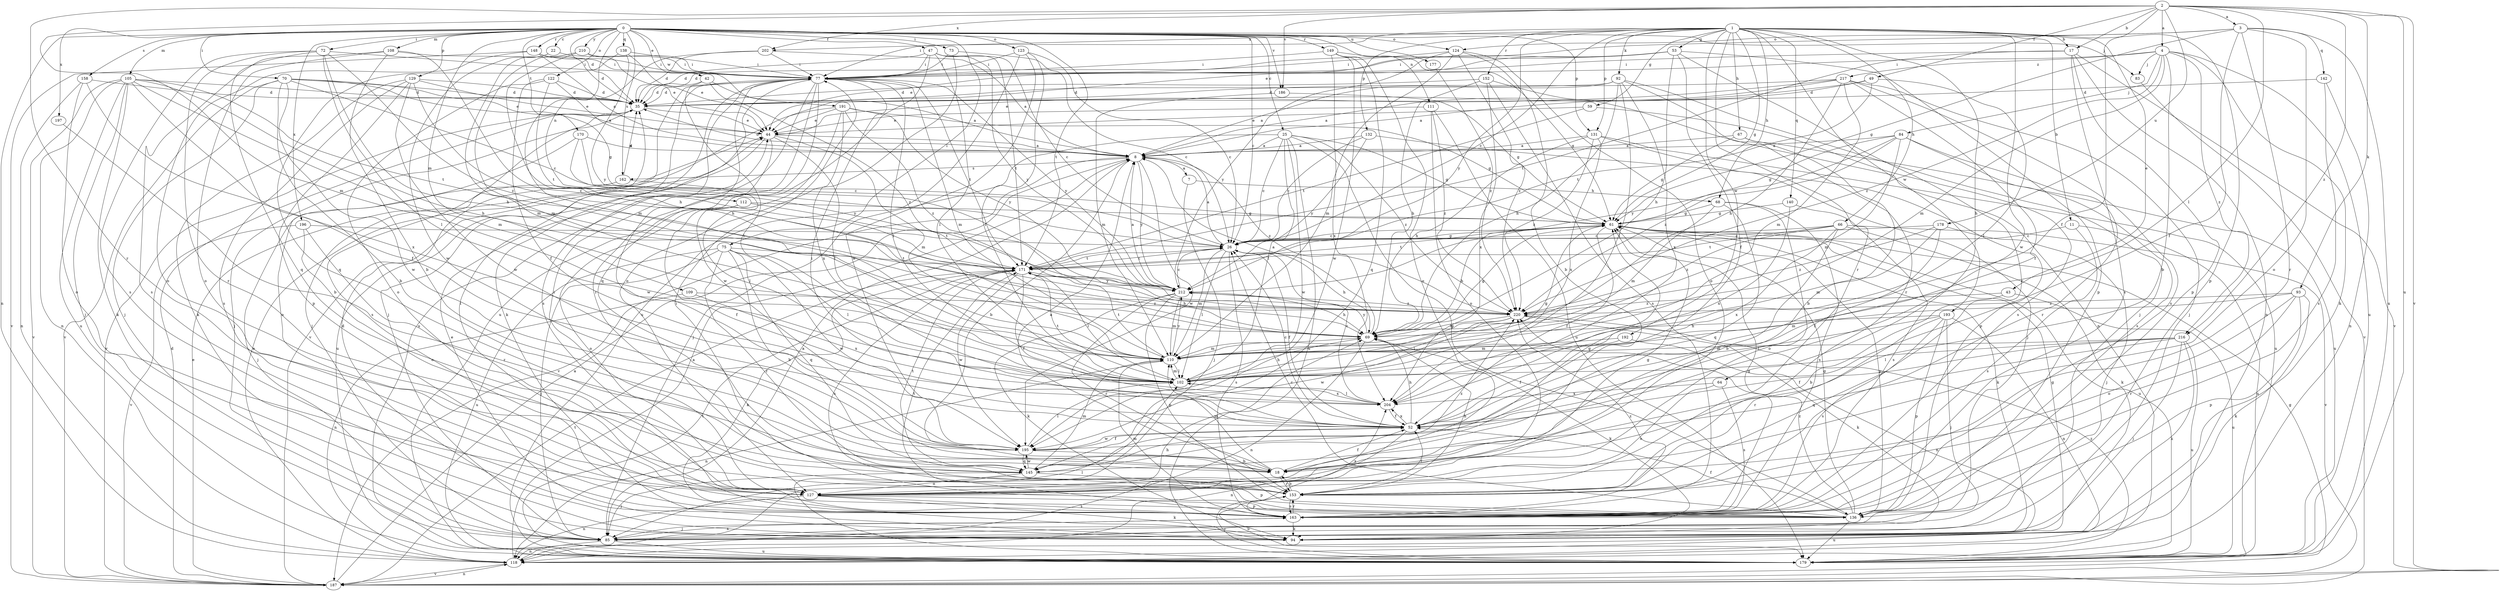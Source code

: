 strict digraph  {
0;
1;
2;
3;
4;
7;
8;
11;
17;
18;
22;
25;
26;
35;
42;
43;
44;
47;
49;
52;
53;
59;
61;
64;
66;
67;
68;
69;
70;
72;
73;
75;
77;
83;
84;
85;
92;
93;
94;
102;
105;
108;
109;
110;
111;
112;
118;
122;
123;
124;
127;
129;
131;
132;
136;
138;
140;
142;
145;
148;
149;
152;
153;
158;
162;
163;
170;
171;
177;
178;
179;
186;
187;
191;
192;
193;
195;
196;
197;
202;
204;
210;
212;
216;
217;
220;
0 -> 22  [label=c];
0 -> 25  [label=c];
0 -> 26  [label=c];
0 -> 35  [label=d];
0 -> 42  [label=e];
0 -> 47  [label=f];
0 -> 70  [label=i];
0 -> 72  [label=i];
0 -> 73  [label=i];
0 -> 75  [label=i];
0 -> 83  [label=j];
0 -> 105  [label=m];
0 -> 108  [label=m];
0 -> 109  [label=m];
0 -> 111  [label=n];
0 -> 112  [label=n];
0 -> 118  [label=n];
0 -> 122  [label=o];
0 -> 123  [label=o];
0 -> 124  [label=o];
0 -> 129  [label=p];
0 -> 131  [label=p];
0 -> 138  [label=q];
0 -> 148  [label=r];
0 -> 149  [label=r];
0 -> 158  [label=s];
0 -> 162  [label=s];
0 -> 170  [label=t];
0 -> 171  [label=t];
0 -> 177  [label=u];
0 -> 186  [label=v];
0 -> 191  [label=w];
0 -> 196  [label=x];
0 -> 197  [label=x];
0 -> 210  [label=y];
1 -> 11  [label=b];
1 -> 17  [label=b];
1 -> 26  [label=c];
1 -> 43  [label=e];
1 -> 53  [label=g];
1 -> 59  [label=g];
1 -> 61  [label=g];
1 -> 64  [label=h];
1 -> 66  [label=h];
1 -> 67  [label=h];
1 -> 68  [label=h];
1 -> 77  [label=i];
1 -> 92  [label=k];
1 -> 131  [label=p];
1 -> 132  [label=p];
1 -> 136  [label=p];
1 -> 140  [label=q];
1 -> 152  [label=r];
1 -> 153  [label=r];
1 -> 192  [label=w];
1 -> 193  [label=w];
1 -> 195  [label=w];
1 -> 202  [label=x];
1 -> 212  [label=y];
2 -> 3  [label=a];
2 -> 4  [label=a];
2 -> 17  [label=b];
2 -> 49  [label=f];
2 -> 52  [label=f];
2 -> 93  [label=k];
2 -> 102  [label=l];
2 -> 110  [label=m];
2 -> 153  [label=r];
2 -> 178  [label=u];
2 -> 179  [label=u];
2 -> 186  [label=v];
2 -> 187  [label=v];
2 -> 202  [label=x];
2 -> 216  [label=z];
3 -> 44  [label=e];
3 -> 52  [label=f];
3 -> 61  [label=g];
3 -> 124  [label=o];
3 -> 127  [label=o];
3 -> 142  [label=q];
3 -> 153  [label=r];
3 -> 179  [label=u];
4 -> 18  [label=b];
4 -> 77  [label=i];
4 -> 83  [label=j];
4 -> 84  [label=j];
4 -> 94  [label=k];
4 -> 110  [label=m];
4 -> 179  [label=u];
4 -> 216  [label=z];
4 -> 217  [label=z];
4 -> 220  [label=z];
7 -> 68  [label=h];
7 -> 85  [label=j];
8 -> 7  [label=a];
8 -> 18  [label=b];
8 -> 35  [label=d];
8 -> 162  [label=s];
8 -> 187  [label=v];
8 -> 195  [label=w];
8 -> 212  [label=y];
8 -> 220  [label=z];
11 -> 26  [label=c];
11 -> 163  [label=s];
11 -> 179  [label=u];
17 -> 77  [label=i];
17 -> 118  [label=n];
17 -> 136  [label=p];
17 -> 163  [label=s];
17 -> 171  [label=t];
17 -> 187  [label=v];
18 -> 8  [label=a];
18 -> 52  [label=f];
18 -> 110  [label=m];
18 -> 153  [label=r];
22 -> 77  [label=i];
22 -> 110  [label=m];
22 -> 195  [label=w];
25 -> 8  [label=a];
25 -> 26  [label=c];
25 -> 61  [label=g];
25 -> 85  [label=j];
25 -> 102  [label=l];
25 -> 136  [label=p];
25 -> 179  [label=u];
25 -> 195  [label=w];
25 -> 220  [label=z];
26 -> 8  [label=a];
26 -> 52  [label=f];
26 -> 61  [label=g];
26 -> 69  [label=h];
26 -> 102  [label=l];
26 -> 110  [label=m];
26 -> 163  [label=s];
26 -> 171  [label=t];
35 -> 44  [label=e];
35 -> 85  [label=j];
35 -> 163  [label=s];
35 -> 187  [label=v];
42 -> 8  [label=a];
42 -> 35  [label=d];
42 -> 102  [label=l];
42 -> 220  [label=z];
43 -> 18  [label=b];
43 -> 179  [label=u];
43 -> 220  [label=z];
44 -> 8  [label=a];
44 -> 102  [label=l];
44 -> 110  [label=m];
44 -> 179  [label=u];
44 -> 195  [label=w];
47 -> 26  [label=c];
47 -> 35  [label=d];
47 -> 77  [label=i];
47 -> 102  [label=l];
47 -> 171  [label=t];
47 -> 179  [label=u];
47 -> 212  [label=y];
49 -> 8  [label=a];
49 -> 35  [label=d];
49 -> 102  [label=l];
49 -> 171  [label=t];
52 -> 26  [label=c];
52 -> 69  [label=h];
52 -> 77  [label=i];
52 -> 118  [label=n];
52 -> 195  [label=w];
52 -> 204  [label=x];
53 -> 35  [label=d];
53 -> 44  [label=e];
53 -> 52  [label=f];
53 -> 69  [label=h];
53 -> 77  [label=i];
53 -> 136  [label=p];
53 -> 153  [label=r];
59 -> 44  [label=e];
59 -> 163  [label=s];
59 -> 171  [label=t];
61 -> 26  [label=c];
61 -> 52  [label=f];
61 -> 69  [label=h];
61 -> 94  [label=k];
61 -> 136  [label=p];
61 -> 171  [label=t];
61 -> 179  [label=u];
64 -> 127  [label=o];
64 -> 163  [label=s];
64 -> 204  [label=x];
66 -> 18  [label=b];
66 -> 26  [label=c];
66 -> 94  [label=k];
66 -> 171  [label=t];
66 -> 187  [label=v];
66 -> 204  [label=x];
66 -> 220  [label=z];
67 -> 8  [label=a];
67 -> 18  [label=b];
67 -> 61  [label=g];
67 -> 179  [label=u];
68 -> 61  [label=g];
68 -> 110  [label=m];
68 -> 127  [label=o];
68 -> 145  [label=q];
68 -> 163  [label=s];
69 -> 8  [label=a];
69 -> 61  [label=g];
69 -> 94  [label=k];
69 -> 110  [label=m];
69 -> 118  [label=n];
69 -> 212  [label=y];
70 -> 18  [label=b];
70 -> 26  [label=c];
70 -> 35  [label=d];
70 -> 44  [label=e];
70 -> 61  [label=g];
70 -> 85  [label=j];
70 -> 187  [label=v];
70 -> 195  [label=w];
72 -> 69  [label=h];
72 -> 77  [label=i];
72 -> 102  [label=l];
72 -> 145  [label=q];
72 -> 153  [label=r];
72 -> 163  [label=s];
72 -> 220  [label=z];
73 -> 26  [label=c];
73 -> 77  [label=i];
73 -> 127  [label=o];
75 -> 18  [label=b];
75 -> 85  [label=j];
75 -> 102  [label=l];
75 -> 145  [label=q];
75 -> 153  [label=r];
75 -> 171  [label=t];
75 -> 179  [label=u];
75 -> 195  [label=w];
77 -> 35  [label=d];
77 -> 85  [label=j];
77 -> 94  [label=k];
77 -> 102  [label=l];
77 -> 110  [label=m];
77 -> 145  [label=q];
77 -> 153  [label=r];
77 -> 163  [label=s];
77 -> 171  [label=t];
77 -> 179  [label=u];
77 -> 187  [label=v];
77 -> 212  [label=y];
83 -> 187  [label=v];
84 -> 8  [label=a];
84 -> 61  [label=g];
84 -> 110  [label=m];
84 -> 153  [label=r];
84 -> 163  [label=s];
84 -> 212  [label=y];
84 -> 220  [label=z];
85 -> 8  [label=a];
85 -> 118  [label=n];
85 -> 163  [label=s];
85 -> 179  [label=u];
92 -> 8  [label=a];
92 -> 35  [label=d];
92 -> 69  [label=h];
92 -> 85  [label=j];
92 -> 102  [label=l];
92 -> 153  [label=r];
92 -> 204  [label=x];
93 -> 94  [label=k];
93 -> 110  [label=m];
93 -> 127  [label=o];
93 -> 136  [label=p];
93 -> 153  [label=r];
93 -> 220  [label=z];
94 -> 35  [label=d];
94 -> 44  [label=e];
94 -> 61  [label=g];
102 -> 61  [label=g];
102 -> 69  [label=h];
102 -> 110  [label=m];
102 -> 171  [label=t];
102 -> 204  [label=x];
105 -> 35  [label=d];
105 -> 52  [label=f];
105 -> 69  [label=h];
105 -> 85  [label=j];
105 -> 94  [label=k];
105 -> 110  [label=m];
105 -> 118  [label=n];
105 -> 171  [label=t];
105 -> 179  [label=u];
105 -> 187  [label=v];
108 -> 18  [label=b];
108 -> 77  [label=i];
108 -> 127  [label=o];
108 -> 163  [label=s];
108 -> 220  [label=z];
109 -> 118  [label=n];
109 -> 204  [label=x];
109 -> 220  [label=z];
110 -> 102  [label=l];
110 -> 118  [label=n];
110 -> 171  [label=t];
110 -> 212  [label=y];
111 -> 44  [label=e];
111 -> 127  [label=o];
111 -> 179  [label=u];
111 -> 220  [label=z];
112 -> 52  [label=f];
112 -> 61  [label=g];
112 -> 127  [label=o];
112 -> 171  [label=t];
118 -> 8  [label=a];
118 -> 44  [label=e];
118 -> 69  [label=h];
118 -> 187  [label=v];
122 -> 8  [label=a];
122 -> 35  [label=d];
122 -> 52  [label=f];
122 -> 127  [label=o];
122 -> 171  [label=t];
123 -> 26  [label=c];
123 -> 77  [label=i];
123 -> 102  [label=l];
123 -> 179  [label=u];
123 -> 195  [label=w];
124 -> 18  [label=b];
124 -> 77  [label=i];
124 -> 110  [label=m];
124 -> 127  [label=o];
124 -> 212  [label=y];
124 -> 220  [label=z];
127 -> 61  [label=g];
127 -> 77  [label=i];
127 -> 94  [label=k];
127 -> 118  [label=n];
127 -> 136  [label=p];
127 -> 163  [label=s];
129 -> 35  [label=d];
129 -> 44  [label=e];
129 -> 69  [label=h];
129 -> 94  [label=k];
129 -> 136  [label=p];
129 -> 163  [label=s];
129 -> 195  [label=w];
131 -> 8  [label=a];
131 -> 69  [label=h];
131 -> 85  [label=j];
131 -> 179  [label=u];
131 -> 204  [label=x];
131 -> 220  [label=z];
132 -> 8  [label=a];
132 -> 26  [label=c];
132 -> 136  [label=p];
132 -> 212  [label=y];
136 -> 26  [label=c];
136 -> 52  [label=f];
136 -> 61  [label=g];
136 -> 77  [label=i];
136 -> 171  [label=t];
136 -> 179  [label=u];
136 -> 220  [label=z];
138 -> 44  [label=e];
138 -> 77  [label=i];
138 -> 145  [label=q];
138 -> 212  [label=y];
140 -> 61  [label=g];
140 -> 163  [label=s];
140 -> 204  [label=x];
142 -> 35  [label=d];
142 -> 118  [label=n];
142 -> 163  [label=s];
145 -> 61  [label=g];
145 -> 85  [label=j];
145 -> 110  [label=m];
145 -> 127  [label=o];
145 -> 136  [label=p];
145 -> 171  [label=t];
145 -> 195  [label=w];
145 -> 220  [label=z];
148 -> 8  [label=a];
148 -> 35  [label=d];
148 -> 77  [label=i];
148 -> 127  [label=o];
148 -> 187  [label=v];
149 -> 61  [label=g];
149 -> 77  [label=i];
149 -> 127  [label=o];
149 -> 145  [label=q];
149 -> 195  [label=w];
149 -> 204  [label=x];
152 -> 35  [label=d];
152 -> 69  [label=h];
152 -> 118  [label=n];
152 -> 163  [label=s];
152 -> 204  [label=x];
153 -> 18  [label=b];
153 -> 52  [label=f];
153 -> 69  [label=h];
153 -> 163  [label=s];
153 -> 179  [label=u];
158 -> 35  [label=d];
158 -> 118  [label=n];
158 -> 127  [label=o];
158 -> 204  [label=x];
162 -> 35  [label=d];
162 -> 85  [label=j];
162 -> 102  [label=l];
163 -> 61  [label=g];
163 -> 77  [label=i];
163 -> 85  [label=j];
163 -> 94  [label=k];
163 -> 110  [label=m];
163 -> 153  [label=r];
163 -> 204  [label=x];
163 -> 220  [label=z];
170 -> 8  [label=a];
170 -> 26  [label=c];
170 -> 127  [label=o];
170 -> 212  [label=y];
171 -> 26  [label=c];
171 -> 52  [label=f];
171 -> 69  [label=h];
171 -> 94  [label=k];
171 -> 102  [label=l];
171 -> 163  [label=s];
171 -> 195  [label=w];
171 -> 212  [label=y];
177 -> 220  [label=z];
178 -> 26  [label=c];
178 -> 52  [label=f];
178 -> 85  [label=j];
178 -> 110  [label=m];
178 -> 220  [label=z];
179 -> 102  [label=l];
179 -> 153  [label=r];
179 -> 171  [label=t];
179 -> 220  [label=z];
186 -> 61  [label=g];
186 -> 110  [label=m];
187 -> 8  [label=a];
187 -> 35  [label=d];
187 -> 44  [label=e];
187 -> 61  [label=g];
187 -> 118  [label=n];
187 -> 171  [label=t];
191 -> 44  [label=e];
191 -> 61  [label=g];
191 -> 85  [label=j];
191 -> 195  [label=w];
191 -> 204  [label=x];
191 -> 212  [label=y];
191 -> 220  [label=z];
192 -> 52  [label=f];
192 -> 110  [label=m];
192 -> 118  [label=n];
193 -> 69  [label=h];
193 -> 85  [label=j];
193 -> 102  [label=l];
193 -> 118  [label=n];
193 -> 136  [label=p];
193 -> 153  [label=r];
193 -> 163  [label=s];
195 -> 18  [label=b];
195 -> 52  [label=f];
195 -> 102  [label=l];
195 -> 145  [label=q];
196 -> 26  [label=c];
196 -> 127  [label=o];
196 -> 153  [label=r];
196 -> 187  [label=v];
197 -> 18  [label=b];
202 -> 8  [label=a];
202 -> 35  [label=d];
202 -> 77  [label=i];
202 -> 110  [label=m];
204 -> 26  [label=c];
204 -> 52  [label=f];
204 -> 102  [label=l];
210 -> 44  [label=e];
210 -> 69  [label=h];
210 -> 77  [label=i];
210 -> 110  [label=m];
212 -> 8  [label=a];
212 -> 26  [label=c];
212 -> 69  [label=h];
212 -> 94  [label=k];
212 -> 110  [label=m];
212 -> 136  [label=p];
212 -> 153  [label=r];
212 -> 220  [label=z];
216 -> 52  [label=f];
216 -> 85  [label=j];
216 -> 94  [label=k];
216 -> 102  [label=l];
216 -> 110  [label=m];
216 -> 145  [label=q];
216 -> 179  [label=u];
217 -> 8  [label=a];
217 -> 35  [label=d];
217 -> 44  [label=e];
217 -> 52  [label=f];
217 -> 69  [label=h];
217 -> 85  [label=j];
217 -> 110  [label=m];
217 -> 163  [label=s];
220 -> 69  [label=h];
220 -> 94  [label=k];
220 -> 102  [label=l];
220 -> 195  [label=w];
}
